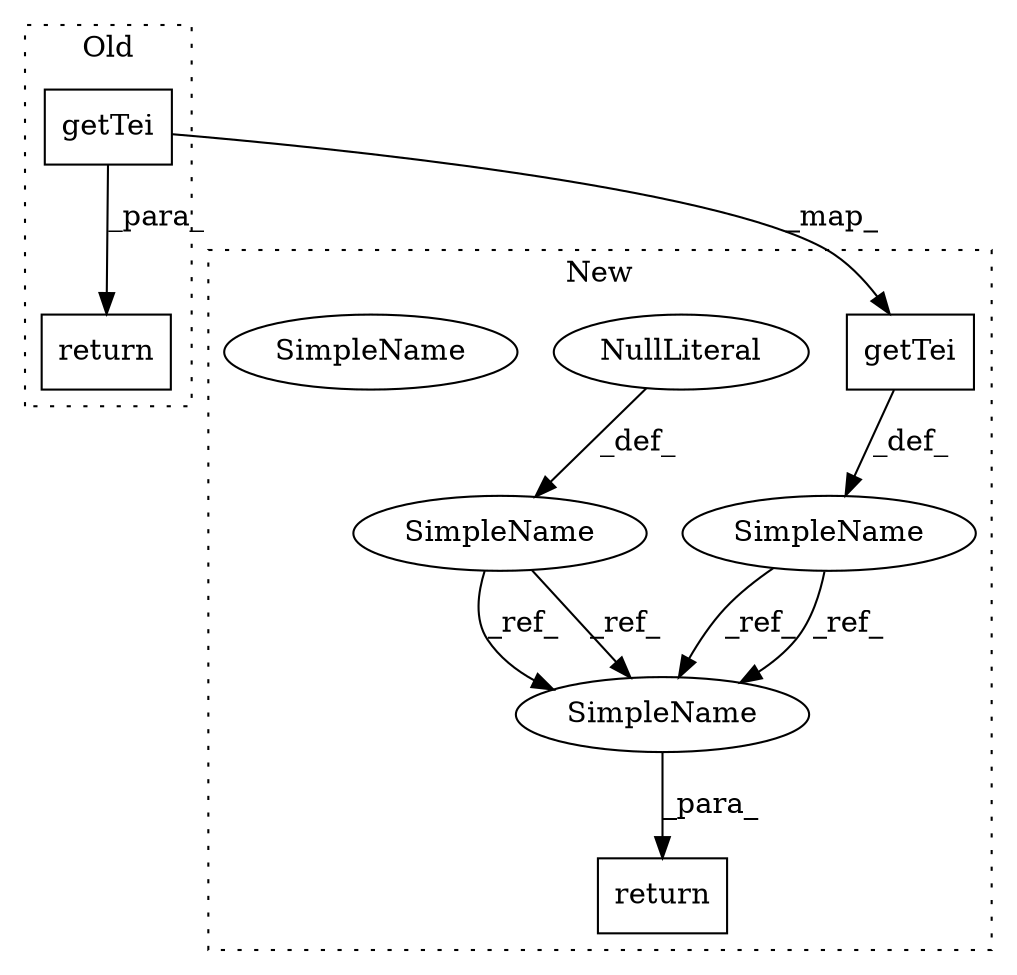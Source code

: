 digraph G {
subgraph cluster0 {
1 [label="getTei" a="32" s="9883,9959" l="7,1" shape="box"];
7 [label="return" a="41" s="9871" l="7" shape="box"];
label = "Old";
style="dotted";
}
subgraph cluster1 {
2 [label="getTei" a="32" s="10324,10400" l="7,1" shape="box"];
3 [label="SimpleName" a="42" s="10307" l="9" shape="ellipse"];
4 [label="return" a="41" s="10532" l="7" shape="box"];
5 [label="SimpleName" a="42" s="10263" l="9" shape="ellipse"];
6 [label="NullLiteral" a="33" s="10275" l="4" shape="ellipse"];
8 [label="SimpleName" a="42" s="10539" l="9" shape="ellipse"];
9 [label="SimpleName" a="42" s="10539" l="9" shape="ellipse"];
label = "New";
style="dotted";
}
1 -> 7 [label="_para_"];
1 -> 2 [label="_map_"];
2 -> 3 [label="_def_"];
3 -> 9 [label="_ref_"];
3 -> 9 [label="_ref_"];
5 -> 9 [label="_ref_"];
5 -> 9 [label="_ref_"];
6 -> 5 [label="_def_"];
9 -> 4 [label="_para_"];
}